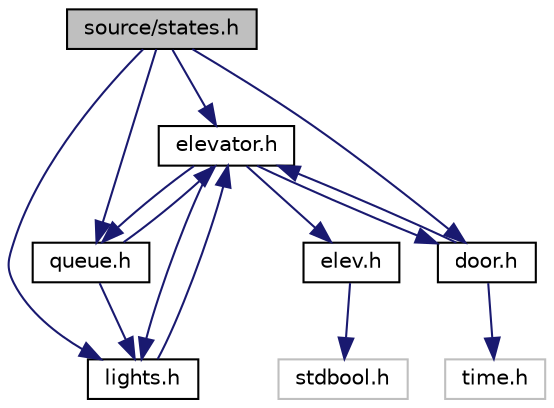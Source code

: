 digraph "source/states.h"
{
 // LATEX_PDF_SIZE
  edge [fontname="Helvetica",fontsize="10",labelfontname="Helvetica",labelfontsize="10"];
  node [fontname="Helvetica",fontsize="10",shape=record];
  Node0 [label="source/states.h",height=0.2,width=0.4,color="black", fillcolor="grey75", style="filled", fontcolor="black",tooltip="This file contains the states in the FSM and their functions."];
  Node0 -> Node1 [color="midnightblue",fontsize="10",style="solid",fontname="Helvetica"];
  Node1 [label="elevator.h",height=0.2,width=0.4,color="black", fillcolor="white", style="filled",URL="$elevator_8h.html",tooltip="This file contains the elevator module and its functions."];
  Node1 -> Node2 [color="midnightblue",fontsize="10",style="solid",fontname="Helvetica"];
  Node2 [label="elev.h",height=0.2,width=0.4,color="black", fillcolor="white", style="filled",URL="$elev_8h.html",tooltip="Wrapper for libComedi Elevator control."];
  Node2 -> Node3 [color="midnightblue",fontsize="10",style="solid",fontname="Helvetica"];
  Node3 [label="stdbool.h",height=0.2,width=0.4,color="grey75", fillcolor="white", style="filled",tooltip=" "];
  Node1 -> Node4 [color="midnightblue",fontsize="10",style="solid",fontname="Helvetica"];
  Node4 [label="queue.h",height=0.2,width=0.4,color="black", fillcolor="white", style="filled",URL="$queue_8h.html",tooltip="This file contains the queue module and its functions."];
  Node4 -> Node1 [color="midnightblue",fontsize="10",style="solid",fontname="Helvetica"];
  Node4 -> Node5 [color="midnightblue",fontsize="10",style="solid",fontname="Helvetica"];
  Node5 [label="lights.h",height=0.2,width=0.4,color="black", fillcolor="white", style="filled",URL="$lights_8h.html",tooltip="This file contains functions that control the lights."];
  Node5 -> Node1 [color="midnightblue",fontsize="10",style="solid",fontname="Helvetica"];
  Node1 -> Node5 [color="midnightblue",fontsize="10",style="solid",fontname="Helvetica"];
  Node1 -> Node6 [color="midnightblue",fontsize="10",style="solid",fontname="Helvetica"];
  Node6 [label="door.h",height=0.2,width=0.4,color="black", fillcolor="white", style="filled",URL="$door_8h.html",tooltip="This file contains the queue module and its functions."];
  Node6 -> Node1 [color="midnightblue",fontsize="10",style="solid",fontname="Helvetica"];
  Node6 -> Node7 [color="midnightblue",fontsize="10",style="solid",fontname="Helvetica"];
  Node7 [label="time.h",height=0.2,width=0.4,color="grey75", fillcolor="white", style="filled",tooltip=" "];
  Node0 -> Node4 [color="midnightblue",fontsize="10",style="solid",fontname="Helvetica"];
  Node0 -> Node5 [color="midnightblue",fontsize="10",style="solid",fontname="Helvetica"];
  Node0 -> Node6 [color="midnightblue",fontsize="10",style="solid",fontname="Helvetica"];
}
